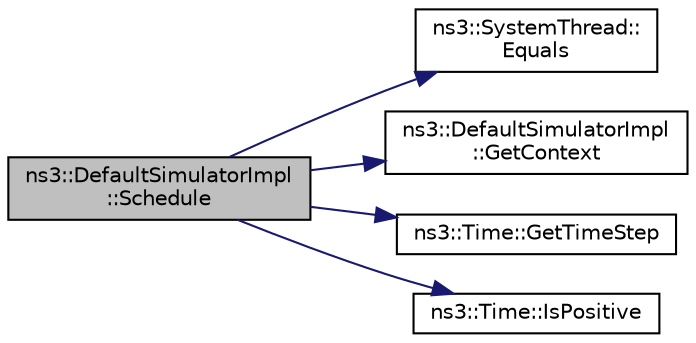 digraph "ns3::DefaultSimulatorImpl::Schedule"
{
 // LATEX_PDF_SIZE
  edge [fontname="Helvetica",fontsize="10",labelfontname="Helvetica",labelfontsize="10"];
  node [fontname="Helvetica",fontsize="10",shape=record];
  rankdir="LR";
  Node1 [label="ns3::DefaultSimulatorImpl\l::Schedule",height=0.2,width=0.4,color="black", fillcolor="grey75", style="filled", fontcolor="black",tooltip="Schedule a future event execution (in the same context)."];
  Node1 -> Node2 [color="midnightblue",fontsize="10",style="solid",fontname="Helvetica"];
  Node2 [label="ns3::SystemThread::\lEquals",height=0.2,width=0.4,color="black", fillcolor="white", style="filled",URL="$classns3_1_1_system_thread.html#a17a592a6e99baf475729b419b75aa6bc",tooltip="Compares an ThreadId with the current ThreadId ."];
  Node1 -> Node3 [color="midnightblue",fontsize="10",style="solid",fontname="Helvetica"];
  Node3 [label="ns3::DefaultSimulatorImpl\l::GetContext",height=0.2,width=0.4,color="black", fillcolor="white", style="filled",URL="$classns3_1_1_default_simulator_impl.html#a5de2778647e1a7da163fdb03d25dd59f",tooltip="Get the current simulation context."];
  Node1 -> Node4 [color="midnightblue",fontsize="10",style="solid",fontname="Helvetica"];
  Node4 [label="ns3::Time::GetTimeStep",height=0.2,width=0.4,color="black", fillcolor="white", style="filled",URL="$classns3_1_1_time.html#a363390860dcce2d549b83b5fe3e08657",tooltip="Get the raw time value, in the current resolution unit."];
  Node1 -> Node5 [color="midnightblue",fontsize="10",style="solid",fontname="Helvetica"];
  Node5 [label="ns3::Time::IsPositive",height=0.2,width=0.4,color="black", fillcolor="white", style="filled",URL="$classns3_1_1_time.html#a4f51b65effdc06da17175290bbaca766",tooltip="Exactly equivalent to t >= 0."];
}
